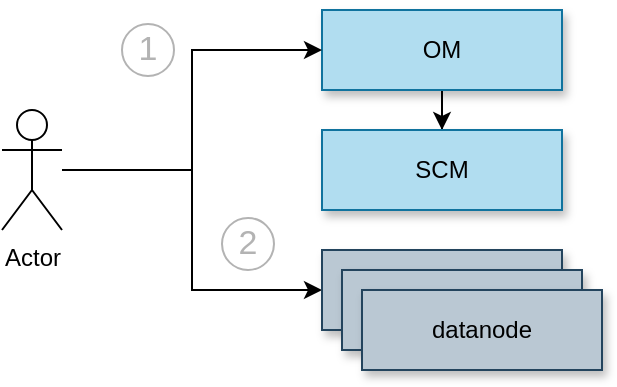 <mxfile version="14.1.5" type="device"><diagram id="eD_9qN6TxCoZgs8Fc0Wt" name="Page-1"><mxGraphModel dx="1298" dy="614" grid="0" gridSize="10" guides="1" tooltips="1" connect="1" arrows="1" fold="1" page="1" pageScale="1" pageWidth="1000" pageHeight="1000" math="0" shadow="0"><root><mxCell id="0"/><mxCell id="1" parent="0"/><mxCell id="QJJARZAX5bgO5CVb2FGx-5" style="edgeStyle=orthogonalEdgeStyle;rounded=0;orthogonalLoop=1;jettySize=auto;html=1;entryX=0.5;entryY=0;entryDx=0;entryDy=0;" edge="1" parent="1" source="QJJARZAX5bgO5CVb2FGx-1" target="QJJARZAX5bgO5CVb2FGx-2"><mxGeometry relative="1" as="geometry"/></mxCell><mxCell id="QJJARZAX5bgO5CVb2FGx-1" value="OM" style="rounded=0;whiteSpace=wrap;html=1;shadow=1;fillColor=#b1ddf0;strokeColor=#10739e;" vertex="1" parent="1"><mxGeometry x="240" y="40" width="120" height="40" as="geometry"/></mxCell><mxCell id="QJJARZAX5bgO5CVb2FGx-2" value="SCM" style="rounded=0;whiteSpace=wrap;html=1;shadow=1;fillColor=#b1ddf0;strokeColor=#10739e;" vertex="1" parent="1"><mxGeometry x="240" y="100" width="120" height="40" as="geometry"/></mxCell><mxCell id="QJJARZAX5bgO5CVb2FGx-4" style="edgeStyle=orthogonalEdgeStyle;rounded=0;orthogonalLoop=1;jettySize=auto;html=1;" edge="1" parent="1" source="QJJARZAX5bgO5CVb2FGx-3" target="QJJARZAX5bgO5CVb2FGx-1"><mxGeometry relative="1" as="geometry"><Array as="points"><mxPoint x="175" y="120"/><mxPoint x="175" y="60"/></Array></mxGeometry></mxCell><mxCell id="QJJARZAX5bgO5CVb2FGx-9" style="edgeStyle=orthogonalEdgeStyle;rounded=0;orthogonalLoop=1;jettySize=auto;html=1;entryX=0;entryY=0.5;entryDx=0;entryDy=0;" edge="1" parent="1" source="QJJARZAX5bgO5CVb2FGx-3" target="QJJARZAX5bgO5CVb2FGx-6"><mxGeometry relative="1" as="geometry"><Array as="points"><mxPoint x="175" y="120"/><mxPoint x="175" y="180"/></Array></mxGeometry></mxCell><mxCell id="QJJARZAX5bgO5CVb2FGx-3" value="Actor" style="shape=umlActor;verticalLabelPosition=bottom;verticalAlign=top;html=1;outlineConnect=0;" vertex="1" parent="1"><mxGeometry x="80" y="90" width="30" height="60" as="geometry"/></mxCell><mxCell id="QJJARZAX5bgO5CVb2FGx-6" value="SCM" style="rounded=0;whiteSpace=wrap;html=1;shadow=1;fillColor=#bac8d3;strokeColor=#23445d;" vertex="1" parent="1"><mxGeometry x="240" y="160" width="120" height="40" as="geometry"/></mxCell><mxCell id="QJJARZAX5bgO5CVb2FGx-7" value="SCM" style="rounded=0;whiteSpace=wrap;html=1;shadow=1;fillColor=#bac8d3;strokeColor=#23445d;" vertex="1" parent="1"><mxGeometry x="250" y="170" width="120" height="40" as="geometry"/></mxCell><mxCell id="QJJARZAX5bgO5CVb2FGx-8" value="datanode" style="rounded=0;whiteSpace=wrap;html=1;shadow=1;fillColor=#bac8d3;strokeColor=#23445d;" vertex="1" parent="1"><mxGeometry x="260" y="180" width="120" height="40" as="geometry"/></mxCell><mxCell id="QJJARZAX5bgO5CVb2FGx-10" value="1" style="ellipse;whiteSpace=wrap;html=1;shadow=0;fontSize=17;strokeColor=#B3B3B3;fontColor=#B3B3B3;" vertex="1" parent="1"><mxGeometry x="140" y="47" width="26" height="26" as="geometry"/></mxCell><mxCell id="QJJARZAX5bgO5CVb2FGx-11" value="2" style="ellipse;whiteSpace=wrap;html=1;shadow=0;fontSize=17;strokeColor=#B3B3B3;fontColor=#B3B3B3;" vertex="1" parent="1"><mxGeometry x="190" y="144" width="26" height="26" as="geometry"/></mxCell></root></mxGraphModel></diagram></mxfile>